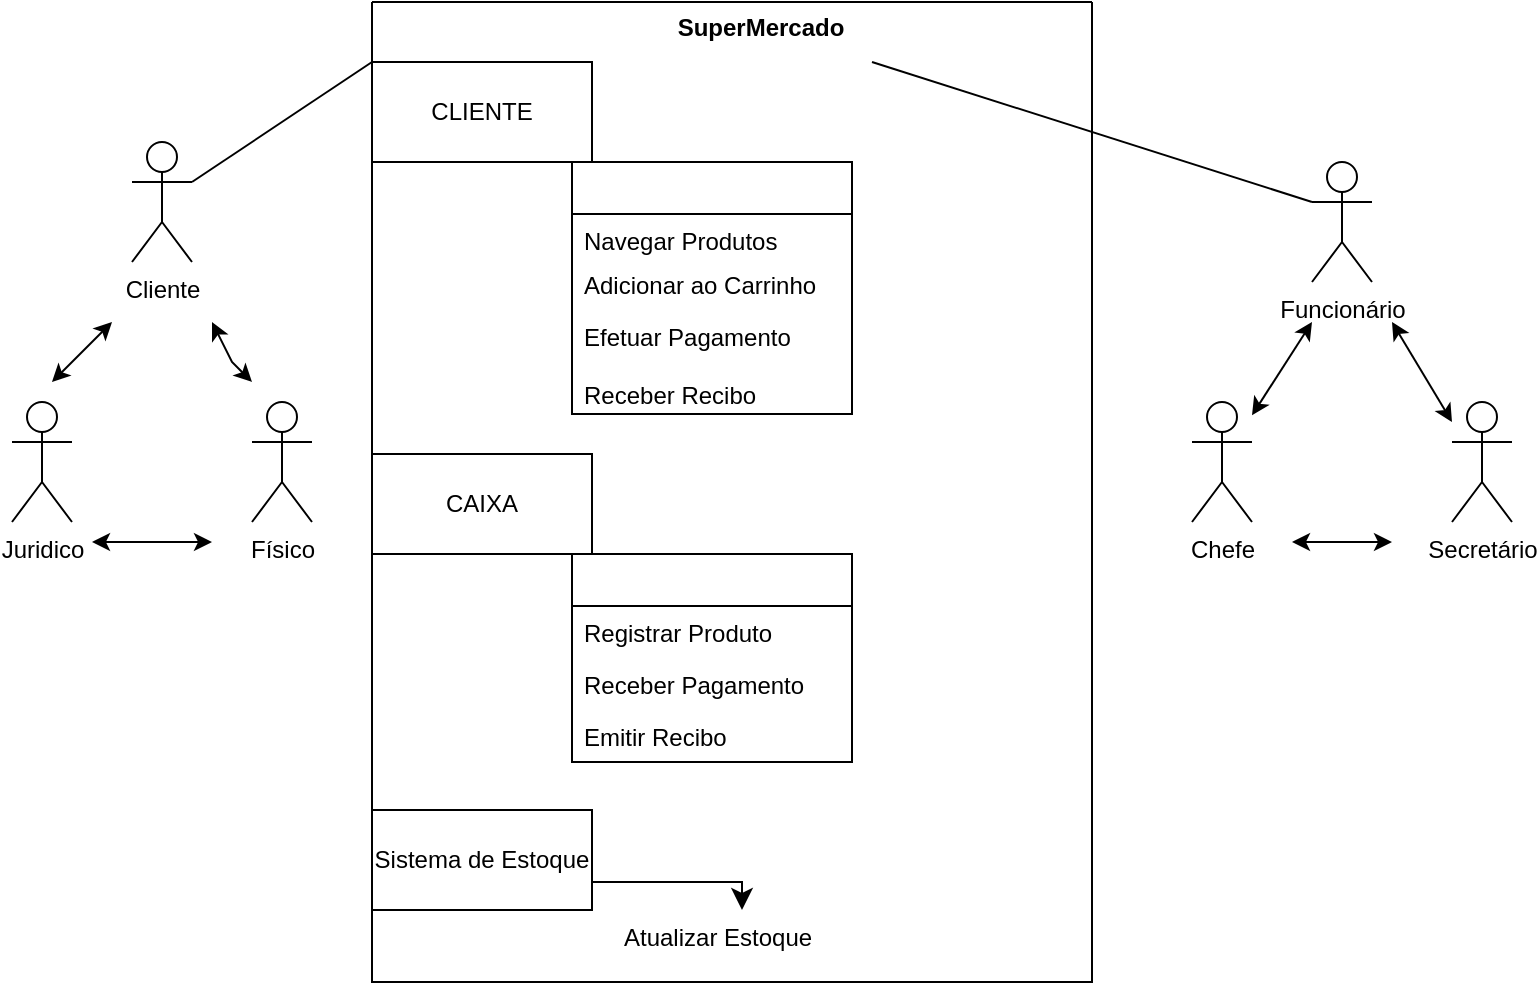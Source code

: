 <mxfile version="26.2.4">
  <diagram name="Página-1" id="08tB7218NpRL2Nvatnnr">
    <mxGraphModel dx="874" dy="473" grid="1" gridSize="10" guides="1" tooltips="1" connect="1" arrows="1" fold="1" page="1" pageScale="1" pageWidth="827" pageHeight="1169" math="0" shadow="0">
      <root>
        <mxCell id="0" />
        <mxCell id="1" parent="0" />
        <mxCell id="5GAmD2_G5ovodKzPIwnK-3" value="Cliente" style="shape=umlActor;verticalLabelPosition=bottom;verticalAlign=top;html=1;" vertex="1" parent="1">
          <mxGeometry x="100" y="350" width="30" height="60" as="geometry" />
        </mxCell>
        <mxCell id="5GAmD2_G5ovodKzPIwnK-6" value="Funcionário" style="shape=umlActor;verticalLabelPosition=bottom;verticalAlign=top;html=1;" vertex="1" parent="1">
          <mxGeometry x="690" y="360" width="30" height="60" as="geometry" />
        </mxCell>
        <mxCell id="5GAmD2_G5ovodKzPIwnK-7" value="Chefe" style="shape=umlActor;verticalLabelPosition=bottom;verticalAlign=top;html=1;" vertex="1" parent="1">
          <mxGeometry x="630" y="480" width="30" height="60" as="geometry" />
        </mxCell>
        <mxCell id="5GAmD2_G5ovodKzPIwnK-8" value="Secretário" style="shape=umlActor;verticalLabelPosition=bottom;verticalAlign=top;html=1;" vertex="1" parent="1">
          <mxGeometry x="760" y="480" width="30" height="60" as="geometry" />
        </mxCell>
        <mxCell id="5GAmD2_G5ovodKzPIwnK-18" value="Físico" style="shape=umlActor;verticalLabelPosition=bottom;verticalAlign=top;html=1;" vertex="1" parent="1">
          <mxGeometry x="160" y="480" width="30" height="60" as="geometry" />
        </mxCell>
        <mxCell id="5GAmD2_G5ovodKzPIwnK-34" value="" style="endArrow=classic;startArrow=classic;html=1;rounded=0;" edge="1" parent="1" source="5GAmD2_G5ovodKzPIwnK-7">
          <mxGeometry width="50" height="50" relative="1" as="geometry">
            <mxPoint x="670" y="480" as="sourcePoint" />
            <mxPoint x="690" y="440" as="targetPoint" />
          </mxGeometry>
        </mxCell>
        <mxCell id="5GAmD2_G5ovodKzPIwnK-35" value="" style="endArrow=classic;startArrow=classic;html=1;rounded=0;" edge="1" parent="1">
          <mxGeometry width="50" height="50" relative="1" as="geometry">
            <mxPoint x="760" y="490" as="sourcePoint" />
            <mxPoint x="730" y="440" as="targetPoint" />
          </mxGeometry>
        </mxCell>
        <mxCell id="5GAmD2_G5ovodKzPIwnK-37" value="" style="endArrow=classic;startArrow=classic;html=1;rounded=0;" edge="1" parent="1">
          <mxGeometry width="50" height="50" relative="1" as="geometry">
            <mxPoint x="60" y="470" as="sourcePoint" />
            <mxPoint x="90" y="440" as="targetPoint" />
          </mxGeometry>
        </mxCell>
        <mxCell id="5GAmD2_G5ovodKzPIwnK-38" value="" style="endArrow=classic;startArrow=classic;html=1;rounded=0;" edge="1" parent="1">
          <mxGeometry width="50" height="50" relative="1" as="geometry">
            <mxPoint x="140" y="440" as="sourcePoint" />
            <mxPoint x="160" y="470" as="targetPoint" />
            <Array as="points">
              <mxPoint x="150" y="460" />
            </Array>
          </mxGeometry>
        </mxCell>
        <mxCell id="5GAmD2_G5ovodKzPIwnK-41" value="" style="endArrow=classic;startArrow=classic;html=1;rounded=0;" edge="1" parent="1">
          <mxGeometry width="50" height="50" relative="1" as="geometry">
            <mxPoint x="80" y="550" as="sourcePoint" />
            <mxPoint x="140" y="550" as="targetPoint" />
            <Array as="points">
              <mxPoint x="110" y="550" />
            </Array>
          </mxGeometry>
        </mxCell>
        <mxCell id="5GAmD2_G5ovodKzPIwnK-42" value="" style="endArrow=classic;startArrow=classic;html=1;rounded=0;" edge="1" parent="1">
          <mxGeometry width="50" height="50" relative="1" as="geometry">
            <mxPoint x="680" y="550" as="sourcePoint" />
            <mxPoint x="730" y="550" as="targetPoint" />
          </mxGeometry>
        </mxCell>
        <mxCell id="5GAmD2_G5ovodKzPIwnK-47" value="Juridico" style="shape=umlActor;verticalLabelPosition=bottom;verticalAlign=top;html=1;" vertex="1" parent="1">
          <mxGeometry x="40" y="480" width="30" height="60" as="geometry" />
        </mxCell>
        <mxCell id="5GAmD2_G5ovodKzPIwnK-48" value="" style="swimlane;startSize=0;" vertex="1" parent="1">
          <mxGeometry x="220" y="280" width="360" height="490" as="geometry" />
        </mxCell>
        <mxCell id="5GAmD2_G5ovodKzPIwnK-50" value="CLIENTE" style="html=1;whiteSpace=wrap;" vertex="1" parent="5GAmD2_G5ovodKzPIwnK-48">
          <mxGeometry y="30" width="110" height="50" as="geometry" />
        </mxCell>
        <mxCell id="5GAmD2_G5ovodKzPIwnK-51" value="CAIXA" style="html=1;whiteSpace=wrap;" vertex="1" parent="5GAmD2_G5ovodKzPIwnK-48">
          <mxGeometry y="226" width="110" height="50" as="geometry" />
        </mxCell>
        <mxCell id="5GAmD2_G5ovodKzPIwnK-52" value="" style="swimlane;fontStyle=0;childLayout=stackLayout;horizontal=1;startSize=26;fillColor=none;horizontalStack=0;resizeParent=1;resizeParentMax=0;resizeLast=0;collapsible=1;marginBottom=0;whiteSpace=wrap;html=1;" vertex="1" parent="5GAmD2_G5ovodKzPIwnK-48">
          <mxGeometry x="100" y="80" width="140" height="126" as="geometry" />
        </mxCell>
        <mxCell id="5GAmD2_G5ovodKzPIwnK-53" value="Navegar Produtos" style="text;strokeColor=none;fillColor=none;align=left;verticalAlign=top;spacingLeft=4;spacingRight=4;overflow=hidden;rotatable=0;points=[[0,0.5],[1,0.5]];portConstraint=eastwest;whiteSpace=wrap;html=1;" vertex="1" parent="5GAmD2_G5ovodKzPIwnK-52">
          <mxGeometry y="26" width="140" height="22" as="geometry" />
        </mxCell>
        <mxCell id="5GAmD2_G5ovodKzPIwnK-54" value="Adicionar ao Carrinho" style="text;strokeColor=none;fillColor=none;align=left;verticalAlign=top;spacingLeft=4;spacingRight=4;overflow=hidden;rotatable=0;points=[[0,0.5],[1,0.5]];portConstraint=eastwest;whiteSpace=wrap;html=1;" vertex="1" parent="5GAmD2_G5ovodKzPIwnK-52">
          <mxGeometry y="48" width="140" height="26" as="geometry" />
        </mxCell>
        <mxCell id="5GAmD2_G5ovodKzPIwnK-55" value="Efetuar Pagamento&lt;div&gt;&lt;br&gt;&lt;/div&gt;&lt;div&gt;Receber Recibo&lt;/div&gt;" style="text;strokeColor=none;fillColor=none;align=left;verticalAlign=top;spacingLeft=4;spacingRight=4;overflow=hidden;rotatable=0;points=[[0,0.5],[1,0.5]];portConstraint=eastwest;whiteSpace=wrap;html=1;" vertex="1" parent="5GAmD2_G5ovodKzPIwnK-52">
          <mxGeometry y="74" width="140" height="52" as="geometry" />
        </mxCell>
        <mxCell id="5GAmD2_G5ovodKzPIwnK-56" value="" style="swimlane;fontStyle=0;childLayout=stackLayout;horizontal=1;startSize=26;fillColor=none;horizontalStack=0;resizeParent=1;resizeParentMax=0;resizeLast=0;collapsible=1;marginBottom=0;whiteSpace=wrap;html=1;" vertex="1" parent="5GAmD2_G5ovodKzPIwnK-48">
          <mxGeometry x="100" y="276" width="140" height="104" as="geometry" />
        </mxCell>
        <mxCell id="5GAmD2_G5ovodKzPIwnK-57" value="Registrar Produto" style="text;strokeColor=none;fillColor=none;align=left;verticalAlign=top;spacingLeft=4;spacingRight=4;overflow=hidden;rotatable=0;points=[[0,0.5],[1,0.5]];portConstraint=eastwest;whiteSpace=wrap;html=1;" vertex="1" parent="5GAmD2_G5ovodKzPIwnK-56">
          <mxGeometry y="26" width="140" height="26" as="geometry" />
        </mxCell>
        <mxCell id="5GAmD2_G5ovodKzPIwnK-58" value="Receber Pagamento" style="text;strokeColor=none;fillColor=none;align=left;verticalAlign=top;spacingLeft=4;spacingRight=4;overflow=hidden;rotatable=0;points=[[0,0.5],[1,0.5]];portConstraint=eastwest;whiteSpace=wrap;html=1;" vertex="1" parent="5GAmD2_G5ovodKzPIwnK-56">
          <mxGeometry y="52" width="140" height="26" as="geometry" />
        </mxCell>
        <mxCell id="5GAmD2_G5ovodKzPIwnK-59" value="Emitir Recibo" style="text;strokeColor=none;fillColor=none;align=left;verticalAlign=top;spacingLeft=4;spacingRight=4;overflow=hidden;rotatable=0;points=[[0,0.5],[1,0.5]];portConstraint=eastwest;whiteSpace=wrap;html=1;" vertex="1" parent="5GAmD2_G5ovodKzPIwnK-56">
          <mxGeometry y="78" width="140" height="26" as="geometry" />
        </mxCell>
        <mxCell id="5GAmD2_G5ovodKzPIwnK-64" value="Sistema de Estoque" style="html=1;whiteSpace=wrap;" vertex="1" parent="5GAmD2_G5ovodKzPIwnK-48">
          <mxGeometry y="404" width="110" height="50" as="geometry" />
        </mxCell>
        <mxCell id="5GAmD2_G5ovodKzPIwnK-49" value="SuperMercado" style="text;align=center;fontStyle=1;verticalAlign=middle;spacingLeft=3;spacingRight=3;strokeColor=none;rotatable=0;points=[[0,0.5],[1,0.5]];portConstraint=eastwest;html=1;" vertex="1" parent="5GAmD2_G5ovodKzPIwnK-48">
          <mxGeometry x="144" width="100" height="26" as="geometry" />
        </mxCell>
        <mxCell id="5GAmD2_G5ovodKzPIwnK-65" value="Atualizar Estoque" style="text;strokeColor=none;fillColor=none;align=left;verticalAlign=top;spacingLeft=4;spacingRight=4;overflow=hidden;rotatable=0;points=[[0,0.5],[1,0.5]];portConstraint=eastwest;whiteSpace=wrap;html=1;" vertex="1" parent="5GAmD2_G5ovodKzPIwnK-48">
          <mxGeometry x="120" y="454" width="130" height="26" as="geometry" />
        </mxCell>
        <mxCell id="5GAmD2_G5ovodKzPIwnK-66" value="" style="edgeStyle=segmentEdgeStyle;endArrow=classic;html=1;curved=0;rounded=0;endSize=8;startSize=8;" edge="1" parent="5GAmD2_G5ovodKzPIwnK-48" target="5GAmD2_G5ovodKzPIwnK-65">
          <mxGeometry width="50" height="50" relative="1" as="geometry">
            <mxPoint x="110" y="440" as="sourcePoint" />
            <mxPoint x="160" y="390" as="targetPoint" />
          </mxGeometry>
        </mxCell>
        <mxCell id="5GAmD2_G5ovodKzPIwnK-67" value="" style="endArrow=none;html=1;rounded=0;entryX=0;entryY=0;entryDx=0;entryDy=0;" edge="1" parent="1" target="5GAmD2_G5ovodKzPIwnK-50">
          <mxGeometry width="50" height="50" relative="1" as="geometry">
            <mxPoint x="130" y="370" as="sourcePoint" />
            <mxPoint x="180" y="320" as="targetPoint" />
          </mxGeometry>
        </mxCell>
        <mxCell id="5GAmD2_G5ovodKzPIwnK-68" value="" style="endArrow=none;html=1;rounded=0;exitX=1.06;exitY=1.154;exitDx=0;exitDy=0;exitPerimeter=0;entryX=0;entryY=0.333;entryDx=0;entryDy=0;entryPerimeter=0;" edge="1" parent="1" source="5GAmD2_G5ovodKzPIwnK-49" target="5GAmD2_G5ovodKzPIwnK-6">
          <mxGeometry width="50" height="50" relative="1" as="geometry">
            <mxPoint x="620" y="410" as="sourcePoint" />
            <mxPoint x="670" y="360" as="targetPoint" />
          </mxGeometry>
        </mxCell>
      </root>
    </mxGraphModel>
  </diagram>
</mxfile>
